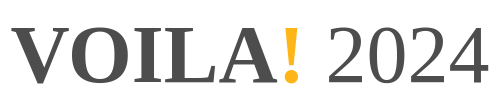 <mxfile version="20.3.0" type="device"><diagram id="vgXAUISRoQD82ewujCYj" name="Page-1"><mxGraphModel dx="434" dy="286" grid="1" gridSize="10" guides="1" tooltips="1" connect="1" arrows="1" fold="1" page="1" pageScale="1" pageWidth="250" pageHeight="59" math="0" shadow="0"><root><mxCell id="0"/><mxCell id="1" parent="0"/><mxCell id="G0MF58GDeT0I4vZr1hyc-1" value="&lt;font size=&quot;1&quot; face=&quot;Palatino Linotype&quot; style=&quot;&quot;&gt;&lt;b style=&quot;font-size: 41px;&quot;&gt;&lt;font color=&quot;#4d4d4d&quot;&gt;VOILA&lt;/font&gt;&lt;font color=&quot;#fdb517&quot;&gt;!&lt;/font&gt;&amp;nbsp;&lt;/b&gt;&lt;span style=&quot;font-size: 41px;&quot;&gt;&lt;font color=&quot;#4d4d4d&quot;&gt;2024&lt;/font&gt;&lt;/span&gt;&lt;/font&gt;" style="text;html=1;strokeColor=none;fillColor=none;align=center;verticalAlign=middle;whiteSpace=wrap;rounded=0;fontSize=34;" parent="1" vertex="1"><mxGeometry y="177" width="250" height="53" as="geometry"/></mxCell></root></mxGraphModel></diagram></mxfile>